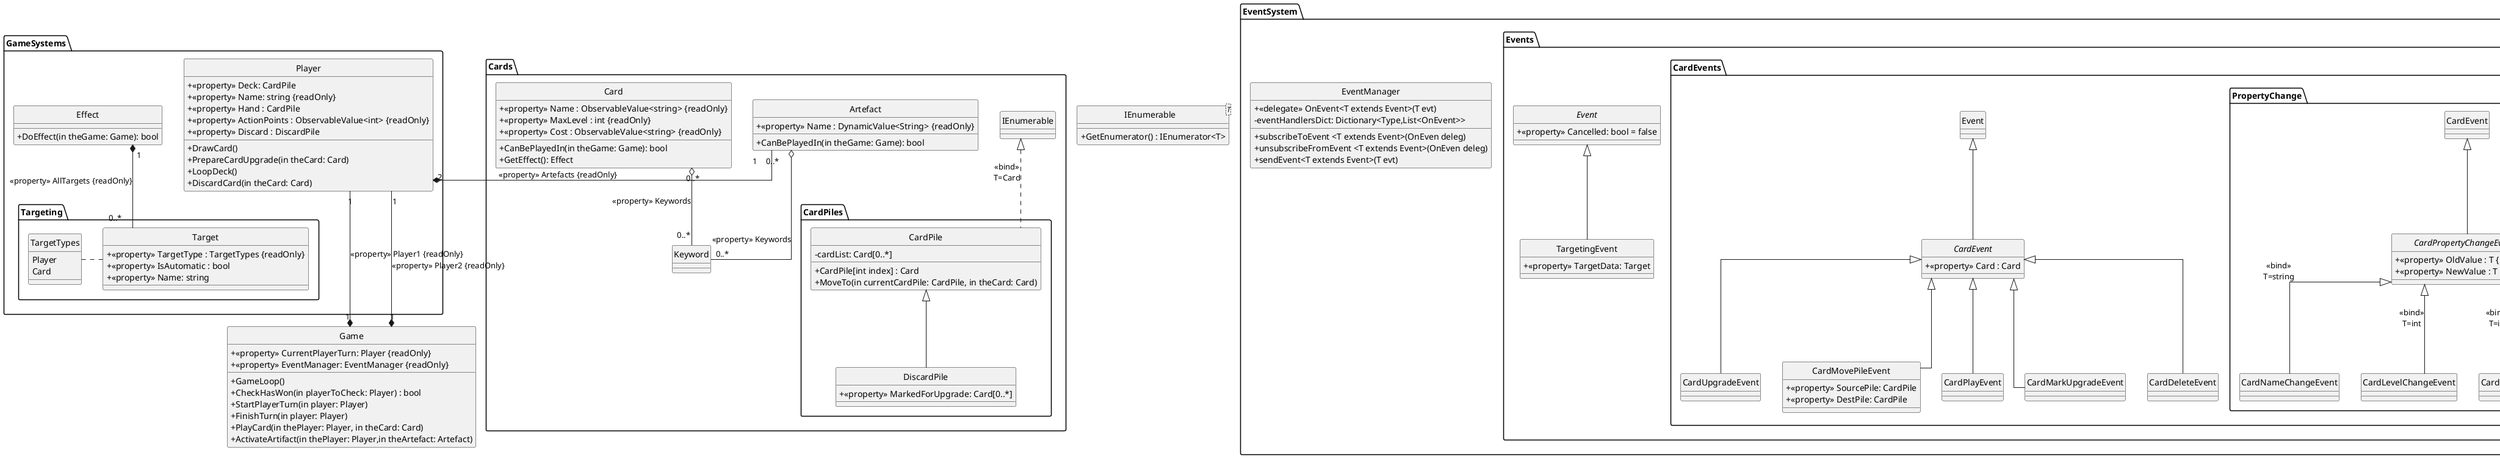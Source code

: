 ﻿@startuml
'Les champs ayant le stéréotype <<property>> sont des propriétés C#

hide circle
skinparam classAttributeIconSize 0
skinparam linetype ortho

package EventSystem{
class EventManager{
'objet intermediaire qui cast pour appeler l'évenement
 + {field} <<delegate>> OnEvent<T extends Event>(T evt)
 - eventHandlersDict: Dictionary<Type,List<OnEvent>>
 
 + subscribeToEvent <T extends Event>(OnEven deleg)
 + unsubscribeFromEvent <T extends Event>(OnEven deleg)
 + sendEvent<T extends Event>(T evt)
}

package Events{

abstract class Event{
 + <<property>> Cancelled: bool = false
}

class TargetingEvent extends Event{
 + <<property>> TargetData: Target
}

package GameStateEvents{

class StartTurnEvent extends Event{
+ <<property>> Player: Player
}

class EndTurnEvent extends Event{
+ <<property>> Player: Player
}

package KeywordEvent{

'TODO

}


}

package CardEvents{

abstract class CardEvent extends Event{
 + <<property>> Card : Card
}


class CardUpgradeEvent extends CardEvent
class CardMovePileEvent extends CardEvent{
 + <<property>> SourcePile: CardPile
 + <<property>> DestPile: CardPile
}

class CardPlayEvent extends CardEvent
class CardMarkUpgradeEvent extends CardEvent
class CardDeleteEvent extends CardEvent



package PropertyChange{
abstract class CardPropertyChangeEvent<T> extends CardEvent{
 + <<property>> OldValue : T {readOnly}
 + <<property>> NewValue : T
}

CardNameChangeEvent --u|> CardPropertyChangeEvent : <<bind>>\nT=string
CardLevelChangeEvent --u|> CardPropertyChangeEvent : <<bind>>\nT=int
CardCostChangeEvent --u|> CardPropertyChangeEvent : <<bind>>\nT=int
CardEffectIdChangeEvent --u|> CardPropertyChangeEvent : <<bind>>\nT=int
'todo effect

}


}
}
}


package Cards{
class Card{
+ <<property>> Name : ObservableValue<string> {readOnly}
+ <<property>> MaxLevel : int {readOnly}
+ <<property>> Cost : ObservableValue<string> {readOnly}
+ CanBePlayedIn(in theGame: Game): bool
+ GetEffect(): Effect
}

class Keyword{
'TODO
}

package CardPiles{
class CardPile{
- cardList: Card[0..*]

+ {method} CardPile[int index] : Card
+ MoveTo(in currentCardPile: CardPile, in theCard: Card)
}
class DiscardPile extends CardPile{
+ <<property>> MarkedForUpgrade: Card[0..*]
}
}

class Artefact{
'TODO
+ <<property>> Name : DynamicValue<String> {readOnly}
+ CanBePlayedIn(in theGame: Game): bool
}
CardPile ..u|> IEnumerable : <<bind>>\nT=Card
Card "0..*" o--  "0..*" Keyword : <<property>> Keywords
Artefact "0..*" o--  "0..*" Keyword : <<property>> Keywords

}

class IEnumerable<T>{
+ GetEnumerator() : IEnumerator<T>
}







package GameSystems{
class Effect{
+ DoEffect(in theGame: Game): bool
'TODO
}

class Player{
+ <<property>> Deck: CardPile
'+ <<property>> Artefacts: Artefact[2] {readOnly}
+ <<property>> Name: string {readOnly}
+ <<property>> Hand : CardPile
+ <<property>> ActionPoints : ObservableValue<int> {readOnly}
+ <<property>> Discard : DiscardPile

+ DrawCard()
+ PrepareCardUpgrade(in theCard: Card)
+ LoopDeck()
+ DiscardCard(in theCard: Card)

}

Player  "2" *-r "1" Artefact : <<property>> Artefacts {readOnly}

package Targeting{

class Target{
+ <<property>> TargetType : TargetTypes {readOnly}
+ <<property>> IsAutomatic : bool
+ <<property>> Name: string

}
Effect "1" *--  "0..*" Target : <<property>> AllTargets {readOnly}


enum TargetTypes{
    Player
    Card
}
Target .l. TargetTypes
}
}








class Game{

+ <<property>> CurrentPlayerTurn: Player {readOnly}
+ <<property>> EventManager: EventManager {readOnly}

+ GameLoop()
+ CheckHasWon(in playerToCheck: Player) : bool
+ StartPlayerTurn(in player: Player)
+ FinishTurn(in player: Player)
+ PlayCard(in thePlayer: Player, in theCard: Card)
+ ActivateArtifact(in thePlayer: Player,in theArtefact: Artefact)
}



Player "1" --d-* "1" Game: <<property>> Player1 {readOnly}
Player "1" --d-* "1" Game: <<property>> Player2 {readOnly}



@enduml